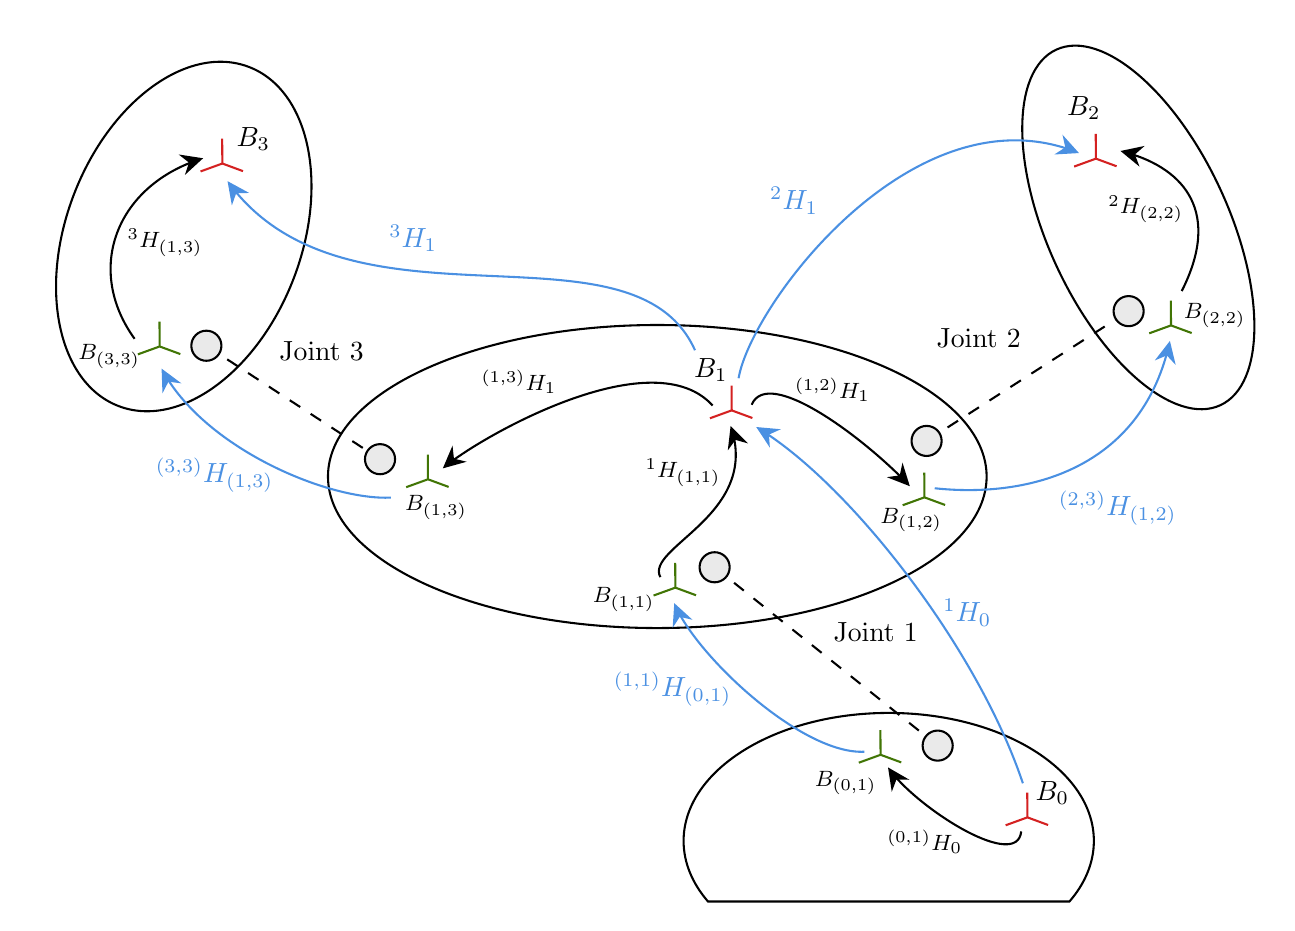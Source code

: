 

\tikzset{every picture/.style={line width=0.75pt}} %

\begin{tikzpicture}[x=0.75pt,y=0.75pt,yscale=-1,xscale=1]

\draw  [dash pattern={on 4.5pt off 4.5pt}]  (137.08,155.92) -- (220.75,210.58) ;
\draw  [dash pattern={on 4.5pt off 4.5pt}]  (484.08,201.78) -- (581.42,139.25) ;
\draw  [dash pattern={on 4.5pt off 4.5pt}]  (381.95,262.65) -- (489.42,348.58) ;
\draw   (195.67,218.94) .. controls (195.67,178.62) and (266.7,145.93) .. (354.33,145.93) .. controls (441.96,145.93) and (513,178.62) .. (513,218.94) .. controls (513,259.26) and (441.96,291.94) .. (354.33,291.94) .. controls (266.7,291.94) and (195.67,259.26) .. (195.67,218.94) -- cycle ;
\draw   (94.77,184.98) .. controls (65.55,173.75) and (55.93,128.06) .. (73.29,82.95) .. controls (90.64,37.83) and (128.4,10.37) .. (157.61,21.61) .. controls (186.83,32.84) and (196.44,78.53) .. (179.09,123.64) .. controls (161.74,168.76) and (123.98,196.22) .. (94.77,184.98) -- cycle ;
\draw   (546.58,13.26) .. controls (568.43,3.18) and (603.84,33.36) .. (625.66,80.67) .. controls (647.48,127.98) and (647.45,174.5) .. (625.6,184.58) .. controls (603.74,194.66) and (568.34,164.48) .. (546.52,117.17) .. controls (524.7,69.86) and (524.72,23.34) .. (546.58,13.26) -- cycle ;
\draw   (465.83,332.83) .. controls (520.42,332.83) and (564.67,360.44) .. (564.67,394.49) .. controls (564.67,405.05) and (560.42,414.98) .. (552.93,423.67) -- (378.74,423.67) .. controls (371.25,414.98) and (367,405.05) .. (367,394.49) .. controls (367,360.44) and (411.25,332.83) .. (465.83,332.83) -- cycle ;
\draw  [fill={rgb, 255:red, 234; green, 234; blue, 234 }  ,fill opacity=1 ] (129.83,155.92) .. controls (129.83,151.91) and (133.08,148.67) .. (137.08,148.67) .. controls (141.09,148.67) and (144.33,151.91) .. (144.33,155.92) .. controls (144.33,159.92) and (141.09,163.17) .. (137.08,163.17) .. controls (133.08,163.17) and (129.83,159.92) .. (129.83,155.92) -- cycle ;
\draw  [fill={rgb, 255:red, 234; green, 234; blue, 234 }  ,fill opacity=1 ] (213.5,210.58) .. controls (213.5,206.58) and (216.75,203.33) .. (220.75,203.33) .. controls (224.75,203.33) and (228,206.58) .. (228,210.58) .. controls (228,214.59) and (224.75,217.83) .. (220.75,217.83) .. controls (216.75,217.83) and (213.5,214.59) .. (213.5,210.58) -- cycle ;
\draw  [fill={rgb, 255:red, 234; green, 234; blue, 234 }  ,fill opacity=1 ] (476.83,201.78) .. controls (476.83,197.78) and (480.08,194.53) .. (484.08,194.53) .. controls (488.09,194.53) and (491.33,197.78) .. (491.33,201.78) .. controls (491.33,205.79) and (488.09,209.03) .. (484.08,209.03) .. controls (480.08,209.03) and (476.83,205.79) .. (476.83,201.78) -- cycle ;
\draw  [fill={rgb, 255:red, 234; green, 234; blue, 234 }  ,fill opacity=1 ] (574.17,139.25) .. controls (574.17,135.25) and (577.41,132) .. (581.42,132) .. controls (585.42,132) and (588.67,135.25) .. (588.67,139.25) .. controls (588.67,143.25) and (585.42,146.5) .. (581.42,146.5) .. controls (577.41,146.5) and (574.17,143.25) .. (574.17,139.25) -- cycle ;
\draw  [fill={rgb, 255:red, 234; green, 234; blue, 234 }  ,fill opacity=1 ] (482.17,348.58) .. controls (482.17,344.58) and (485.41,341.33) .. (489.42,341.33) .. controls (493.42,341.33) and (496.67,344.58) .. (496.67,348.58) .. controls (496.67,352.59) and (493.42,355.83) .. (489.42,355.83) .. controls (485.41,355.83) and (482.17,352.59) .. (482.17,348.58) -- cycle ;
\draw  [fill={rgb, 255:red, 234; green, 234; blue, 234 }  ,fill opacity=1 ] (374.7,262.65) .. controls (374.7,258.65) and (377.95,255.4) .. (381.95,255.4) .. controls (385.95,255.4) and (389.2,258.65) .. (389.2,262.65) .. controls (389.2,266.65) and (385.95,269.9) .. (381.95,269.9) .. controls (377.95,269.9) and (374.7,266.65) .. (374.7,262.65) -- cycle ;
\draw  [color={rgb, 255:red, 212; green, 33; blue, 33 }  ,draw opacity=1 ] (379.7,190.87) -- (390.19,187.07) -- (400.15,190.74) ;
\draw [color={rgb, 255:red, 212; green, 33; blue, 33 }  ,draw opacity=1 ]   (390.19,187.07) -- (390.11,175.12) ;

\draw  [color={rgb, 255:red, 212; green, 33; blue, 33 }  ,draw opacity=1 ] (134.28,71.94) -- (144.78,68.13) -- (154.73,71.8) ;
\draw [color={rgb, 255:red, 212; green, 33; blue, 33 }  ,draw opacity=1 ]   (144.78,68.13) -- (144.69,56.19) ;

\draw  [color={rgb, 255:red, 212; green, 33; blue, 33 }  ,draw opacity=1 ] (555.17,69.59) -- (565.66,65.78) -- (575.62,69.45) ;
\draw [color={rgb, 255:red, 212; green, 33; blue, 33 }  ,draw opacity=1 ]   (565.66,65.78) -- (565.57,53.84) ;

\draw  [color={rgb, 255:red, 212; green, 33; blue, 33 }  ,draw opacity=1 ] (522.17,386.96) -- (532.66,383.15) -- (542.62,386.82) ;
\draw [color={rgb, 255:red, 212; green, 33; blue, 33 }  ,draw opacity=1 ]   (532.66,383.15) -- (532.57,371.21) ;

\draw  [color={rgb, 255:red, 65; green, 117; blue, 5 }  ,draw opacity=1 ] (104.08,160.07) -- (114.58,156.27) -- (124.53,159.94) ;
\draw [color={rgb, 255:red, 65; green, 117; blue, 5 }  ,draw opacity=1 ]   (114.58,156.27) -- (114.49,144.32) ;

\draw  [color={rgb, 255:red, 65; green, 117; blue, 5 }  ,draw opacity=1 ] (233.35,224.07) -- (243.84,220.27) -- (253.8,223.94) ;
\draw [color={rgb, 255:red, 65; green, 117; blue, 5 }  ,draw opacity=1 ]   (243.84,220.27) -- (243.76,208.33) ;

\draw  [color={rgb, 255:red, 65; green, 117; blue, 5 }  ,draw opacity=1 ] (472.55,232.77) -- (483.04,228.97) -- (493,232.64) ;
\draw [color={rgb, 255:red, 65; green, 117; blue, 5 }  ,draw opacity=1 ]   (483.04,228.97) -- (482.96,217.03) ;

\draw  [color={rgb, 255:red, 65; green, 117; blue, 5 }  ,draw opacity=1 ] (591.35,149.94) -- (601.84,146.13) -- (611.8,149.8) ;
\draw [color={rgb, 255:red, 65; green, 117; blue, 5 }  ,draw opacity=1 ]   (601.84,146.13) -- (601.76,134.19) ;

\draw  [color={rgb, 255:red, 65; green, 117; blue, 5 }  ,draw opacity=1 ] (352.55,276.27) -- (363.04,272.47) -- (373,276.14) ;
\draw [color={rgb, 255:red, 65; green, 117; blue, 5 }  ,draw opacity=1 ]   (363.04,272.47) -- (362.96,260.52) ;

\draw  [color={rgb, 255:red, 65; green, 117; blue, 5 }  ,draw opacity=1 ] (451.42,356.81) -- (461.91,353) -- (471.87,356.67) ;
\draw [color={rgb, 255:red, 65; green, 117; blue, 5 }  ,draw opacity=1 ]   (461.91,353) -- (461.82,341.06) ;

\draw    (529.67,389.93) .. controls (527.75,408.75) and (482.36,380.53) .. (467.23,361.43) ;
\draw [shift={(465.5,359.09)}, rotate = 55.62] [fill={rgb, 255:red, 0; green, 0; blue, 0 }  ][line width=0.08]  [draw opacity=0] (10.72,-5.15) -- (0,0) -- (10.72,5.15) -- (7.12,0) -- cycle    ;
\draw [color={rgb, 255:red, 74; green, 144; blue, 226 }  ,draw opacity=1 ]   (454.07,351.53) .. controls (424.73,352.88) and (376.06,308.06) .. (363.7,282.63) ;
\draw [shift={(362.51,279.94)}, rotate = 68.04] [fill={rgb, 255:red, 74; green, 144; blue, 226 }  ,fill opacity=1 ][line width=0.08]  [draw opacity=0] (10.72,-5.15) -- (0,0) -- (10.72,5.15) -- (7.12,0) -- cycle    ;
\draw [color={rgb, 255:red, 74; green, 144; blue, 226 }  ,draw opacity=1 ]   (530.47,366.73) .. controls (508.83,302.08) and (448.35,223.98) .. (404.01,196.32) ;
\draw [shift={(402,195.09)}, rotate = 30.77] [fill={rgb, 255:red, 74; green, 144; blue, 226 }  ,fill opacity=1 ][line width=0.08]  [draw opacity=0] (10.72,-5.15) -- (0,0) -- (10.72,5.15) -- (7.12,0) -- cycle    ;
\draw    (355.8,267.4) .. controls (348.35,253.29) and (402.23,237.92) .. (390.46,197.08) ;
\draw [shift={(389.66,194.54)}, rotate = 70.9] [fill={rgb, 255:red, 0; green, 0; blue, 0 }  ][line width=0.08]  [draw opacity=0] (10.72,-5.15) -- (0,0) -- (10.72,5.15) -- (7.12,0) -- cycle    ;
\draw    (381,184.74) .. controls (352.68,153.4) and (273.67,197.22) .. (253.24,213.16) ;
\draw [shift={(251,215)}, rotate = 318.81] [fill={rgb, 255:red, 0; green, 0; blue, 0 }  ][line width=0.08]  [draw opacity=0] (10.72,-5.15) -- (0,0) -- (10.72,5.15) -- (7.12,0) -- cycle    ;
\draw    (399.8,184.34) .. controls (407.75,165.67) and (453.16,199.92) .. (474.13,221.62) ;
\draw [shift={(476,223.59)}, rotate = 227.07] [fill={rgb, 255:red, 0; green, 0; blue, 0 }  ][line width=0.08]  [draw opacity=0] (10.72,-5.15) -- (0,0) -- (10.72,5.15) -- (7.12,0) -- cycle    ;
\draw [color={rgb, 255:red, 74; green, 144; blue, 226 }  ,draw opacity=1 ]   (372.5,158.09) .. controls (342.8,91.96) and (207.25,154.81) .. (149.02,78.98) ;
\draw [shift={(147.28,76.63)}, rotate = 54.24] [fill={rgb, 255:red, 74; green, 144; blue, 226 }  ,fill opacity=1 ][line width=0.08]  [draw opacity=0] (10.72,-5.15) -- (0,0) -- (10.72,5.15) -- (7.12,0) -- cycle    ;
\draw [color={rgb, 255:red, 74; green, 144; blue, 226 }  ,draw opacity=1 ]   (393.5,171.59) .. controls (399.44,136.45) and (476.93,32.7) .. (555.13,62.16) ;
\draw [shift={(557.5,63.09)}, rotate = 202.36] [fill={rgb, 255:red, 74; green, 144; blue, 226 }  ,fill opacity=1 ][line width=0.08]  [draw opacity=0] (10.72,-5.15) -- (0,0) -- (10.72,5.15) -- (7.12,0) -- cycle    ;
\draw [color={rgb, 255:red, 74; green, 144; blue, 226 }  ,draw opacity=1 ]   (226,229.09) .. controls (196.21,230.47) and (137.89,206.1) .. (116.75,169.22) ;
\draw [shift={(115.51,166.94)}, rotate = 62.34] [fill={rgb, 255:red, 74; green, 144; blue, 226 }  ,fill opacity=1 ][line width=0.08]  [draw opacity=0] (10.72,-5.15) -- (0,0) -- (10.72,5.15) -- (7.12,0) -- cycle    ;
\draw    (102.5,152.59) .. controls (78.49,119.27) and (93.37,79.86) .. (133.04,66.39) ;
\draw [shift={(135.5,65.59)}, rotate = 163.05] [fill={rgb, 255:red, 0; green, 0; blue, 0 }  ][line width=0.08]  [draw opacity=0] (10.72,-5.15) -- (0,0) -- (10.72,5.15) -- (7.12,0) -- cycle    ;
\draw    (607,129.59) .. controls (625.92,92.25) and (609.08,70.9) .. (580.21,62.81) ;
\draw [shift={(577.5,62.09)}, rotate = 13.82] [fill={rgb, 255:red, 0; green, 0; blue, 0 }  ][line width=0.08]  [draw opacity=0] (10.72,-5.15) -- (0,0) -- (10.72,5.15) -- (7.12,0) -- cycle    ;
\draw [color={rgb, 255:red, 74; green, 144; blue, 226 }  ,draw opacity=1 ]   (488,224.59) .. controls (534.3,229.52) and (586.71,214.57) .. (600.69,156.3) ;
\draw [shift={(601.31,153.61)}, rotate = 102.13] [fill={rgb, 255:red, 74; green, 144; blue, 226 }  ,fill opacity=1 ][line width=0.08]  [draw opacity=0] (10.72,-5.15) -- (0,0) -- (10.72,5.15) -- (7.12,0) -- cycle    ;

\draw (535.07,364.33) node [anchor=north west][inner sep=0.75pt]  [font=\normalsize]  {$B_{0}$};
\draw (370.6,160.7) node [anchor=north west][inner sep=0.75pt]  [font=\normalsize]  {$B_{1}$};
\draw (550.27,34.47) node [anchor=north west][inner sep=0.75pt]    {$B_{2}$};
\draw (150.13,49.27) node [anchor=north west][inner sep=0.75pt]    {$B_{3}$};
\draw (170.8,152.37) node [anchor=north west][inner sep=0.75pt]   [align=left] {Joint $\displaystyle 3$};
\draw (487.4,146.1) node [anchor=north west][inner sep=0.75pt]   [align=left] {Joint $\displaystyle 2$};
\draw (231.4,226.4) node [anchor=north west][inner sep=0.75pt]  [font=\footnotesize]  {${\textstyle B_{( 1,3)}}$};
\draw (321.76,270.73) node [anchor=north west][inner sep=0.75pt]  [font=\footnotesize]  {${\textstyle B_{( 1,1)}}$};
\draw (460.33,232.57) node [anchor=north west][inner sep=0.75pt]  [font=\footnotesize]  {${\textstyle B_{( 1,2)}}$};
\draw (428.77,359.33) node [anchor=north west][inner sep=0.75pt]  [font=\footnotesize]  {${\textstyle B_{( 0,1)}}$};
\draw (463.67,387.83) node [anchor=north west][inner sep=0.75pt]  [font=\footnotesize]  {${\textstyle ^{( 0,1)} H_{0}}$};
\draw (331.87,311.73) node [anchor=north west][inner sep=0.75pt]  [font=\normalsize,color={rgb, 255:red, 74; green, 144; blue, 226 }  ,opacity=1 ]  {${\textstyle ^{( 1,1)} H_{( 0,1)}}$};
\draw (347.2,209) node [anchor=north west][inner sep=0.75pt]  [font=\footnotesize]  {${\textstyle ^{1} H_{( 1,1)}}$};
\draw (490.7,276.6) node [anchor=north west][inner sep=0.75pt]  [font=\normalsize,color={rgb, 255:red, 74; green, 144; blue, 226 }  ,opacity=1 ]  {${\textstyle ^{1} H_{0}}$};
\draw (223.7,96.1) node [anchor=north west][inner sep=0.75pt]  [font=\normalsize,color={rgb, 255:red, 74; green, 144; blue, 226 }  ,opacity=1 ]  {${\textstyle ^{3} H_{1}}$};
\draw (111.2,208.6) node [anchor=north west][inner sep=0.75pt]  [font=\normalsize,color={rgb, 255:red, 74; green, 144; blue, 226 }  ,opacity=1 ]  {${\textstyle ^{( 3,3)} H_{( 1,3)}}$};
\draw (97.7,98.1) node [anchor=north west][inner sep=0.75pt]  [font=\footnotesize,color={rgb, 255:red, 74; green, 144; blue, 226 }  ,opacity=1 ]  {${\textstyle \textcolor[rgb]{0,0,0}{^{3} H_{( 1,3)}}}$};
\draw (73.9,153.9) node [anchor=north west][inner sep=0.75pt]  [font=\footnotesize]  {${\textstyle B_{( 3,3)}}$};
\draw (407.2,78.1) node [anchor=north west][inner sep=0.75pt]  [font=\normalsize,color={rgb, 255:red, 74; green, 144; blue, 226 }  ,opacity=1 ]  {${\textstyle ^{2} H_{1}}$};
\draw (606.5,133.99) node [anchor=north west][inner sep=0.75pt]  [font=\footnotesize]  {${\textstyle B_{( 2,2)}}$};
\draw (546.37,224.23) node [anchor=north west][inner sep=0.75pt]  [font=\normalsize,color={rgb, 255:red, 74; green, 144; blue, 226 }  ,opacity=1 ]  {${\textstyle ^{( 2,3)} H_{( 1,2)}}$};
\draw (437.8,287.87) node [anchor=north west][inner sep=0.75pt]   [align=left] {Joint $\displaystyle 1$};
\draw (268.2,166) node [anchor=north west][inner sep=0.75pt]  [font=\footnotesize]  {${\textstyle ^{( 1,3)} H_{1}}$};
\draw (419.2,170) node [anchor=north west][inner sep=0.75pt]  [font=\footnotesize]  {${\textstyle ^{( 1,2)} H_{1}}$};
\draw (570.2,82) node [anchor=north west][inner sep=0.75pt]  [font=\footnotesize]  {${\textstyle ^{2} H_{( 2,2)}}$};


\end{tikzpicture}